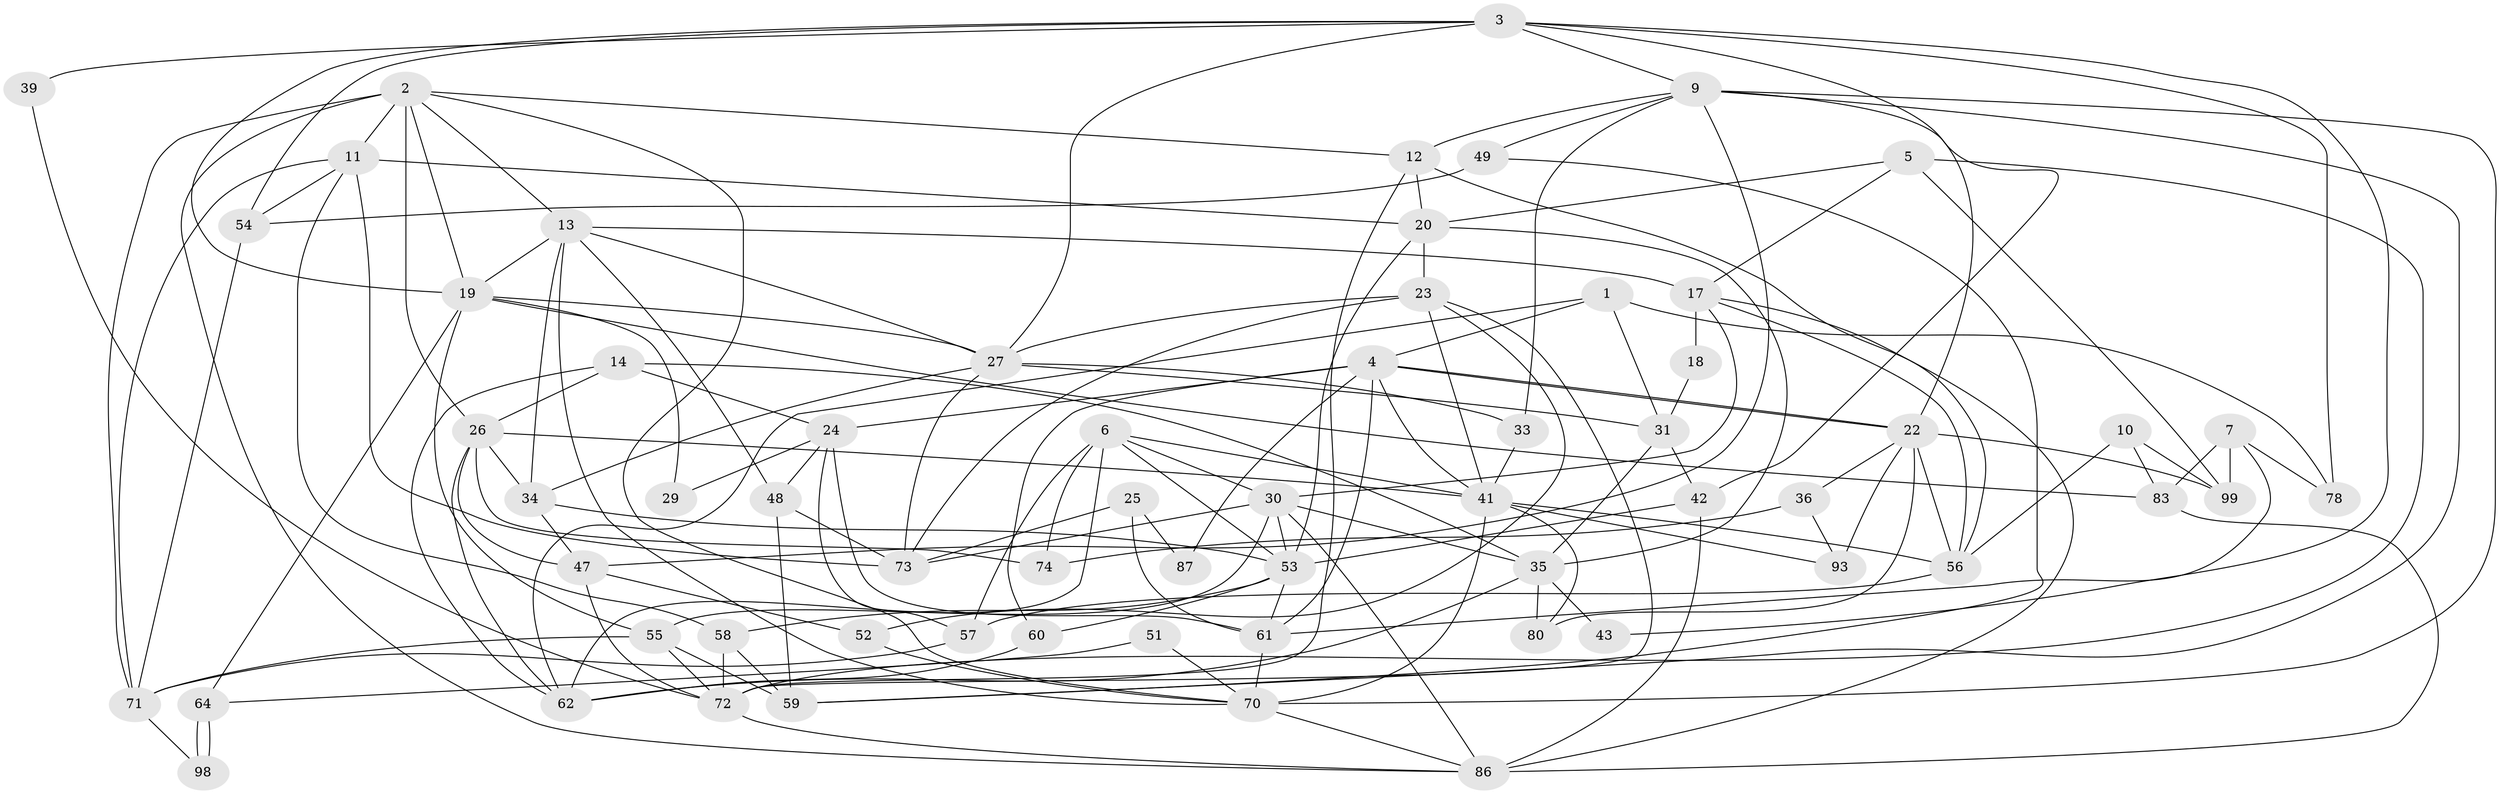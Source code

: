 // original degree distribution, {3: 0.23, 7: 0.02, 5: 0.19, 6: 0.1, 4: 0.32, 2: 0.13, 8: 0.01}
// Generated by graph-tools (version 1.1) at 2025/39/02/21/25 10:39:00]
// undirected, 63 vertices, 158 edges
graph export_dot {
graph [start="1"]
  node [color=gray90,style=filled];
  1 [super="+21"];
  2 [super="+66"];
  3 [super="+8"];
  4 [super="+50"];
  5;
  6 [super="+15"];
  7 [super="+16"];
  9 [super="+94"];
  10;
  11 [super="+89"];
  12 [super="+40"];
  13 [super="+37"];
  14;
  17 [super="+45"];
  18;
  19 [super="+76"];
  20 [super="+92"];
  22 [super="+46"];
  23 [super="+32"];
  24 [super="+97"];
  25;
  26 [super="+28"];
  27 [super="+96"];
  29;
  30;
  31;
  33;
  34 [super="+81"];
  35 [super="+65"];
  36 [super="+38"];
  39;
  41 [super="+44"];
  42 [super="+67"];
  43;
  47 [super="+82"];
  48;
  49;
  51;
  52;
  53 [super="+63"];
  54 [super="+85"];
  55 [super="+68"];
  56 [super="+79"];
  57;
  58;
  59 [super="+91"];
  60;
  61 [super="+75"];
  62 [super="+69"];
  64;
  70 [super="+95"];
  71 [super="+88"];
  72 [super="+77"];
  73 [super="+90"];
  74;
  78;
  80;
  83 [super="+84"];
  86 [super="+100"];
  87;
  93;
  98;
  99;
  1 -- 31;
  1 -- 4;
  1 -- 62;
  1 -- 78;
  2 -- 11 [weight=2];
  2 -- 13;
  2 -- 71;
  2 -- 86;
  2 -- 26;
  2 -- 19;
  2 -- 70;
  2 -- 12;
  3 -- 19;
  3 -- 27;
  3 -- 39;
  3 -- 42;
  3 -- 54;
  3 -- 9;
  3 -- 43;
  3 -- 78;
  4 -- 22;
  4 -- 22;
  4 -- 24;
  4 -- 87;
  4 -- 41;
  4 -- 60;
  4 -- 61;
  5 -- 72;
  5 -- 20;
  5 -- 99;
  5 -- 17;
  6 -- 53;
  6 -- 74;
  6 -- 62;
  6 -- 41;
  6 -- 57;
  6 -- 30;
  7 -- 78;
  7 -- 99;
  7 -- 83;
  7 -- 61;
  9 -- 47;
  9 -- 59;
  9 -- 33;
  9 -- 49;
  9 -- 70;
  9 -- 22;
  9 -- 12;
  10 -- 99;
  10 -- 83;
  10 -- 56;
  11 -- 58;
  11 -- 71;
  11 -- 73;
  11 -- 54;
  11 -- 20;
  12 -- 56;
  12 -- 72;
  12 -- 20;
  13 -- 48;
  13 -- 34;
  13 -- 70;
  13 -- 27;
  13 -- 19;
  13 -- 17;
  14 -- 35;
  14 -- 26;
  14 -- 62;
  14 -- 24;
  17 -- 18;
  17 -- 30;
  17 -- 86;
  17 -- 56;
  18 -- 31;
  19 -- 27;
  19 -- 64;
  19 -- 83;
  19 -- 55;
  19 -- 29;
  20 -- 53;
  20 -- 23 [weight=2];
  20 -- 35;
  22 -- 56;
  22 -- 99;
  22 -- 80;
  22 -- 36;
  22 -- 93;
  23 -- 72;
  23 -- 52;
  23 -- 73;
  23 -- 27;
  23 -- 41;
  24 -- 48;
  24 -- 57;
  24 -- 29;
  24 -- 61;
  25 -- 87;
  25 -- 73;
  25 -- 61;
  26 -- 47;
  26 -- 62;
  26 -- 74;
  26 -- 41 [weight=2];
  26 -- 34;
  27 -- 73;
  27 -- 33;
  27 -- 34;
  27 -- 31;
  30 -- 35;
  30 -- 55;
  30 -- 86;
  30 -- 73;
  30 -- 53;
  31 -- 35;
  31 -- 42;
  33 -- 41;
  34 -- 53;
  34 -- 47;
  35 -- 80;
  35 -- 43;
  35 -- 62;
  36 -- 74;
  36 -- 93;
  39 -- 72;
  41 -- 93;
  41 -- 70;
  41 -- 80;
  41 -- 56;
  42 -- 86;
  42 -- 53;
  47 -- 52;
  47 -- 72;
  48 -- 73;
  48 -- 59;
  49 -- 54;
  49 -- 59;
  51 -- 64;
  51 -- 70;
  52 -- 70;
  53 -- 58;
  53 -- 60;
  53 -- 61;
  54 -- 71;
  55 -- 71;
  55 -- 72;
  55 -- 59;
  56 -- 57;
  57 -- 71;
  58 -- 72;
  58 -- 59;
  60 -- 62;
  61 -- 70;
  64 -- 98;
  64 -- 98;
  70 -- 86;
  71 -- 98;
  72 -- 86;
  83 -- 86;
}
